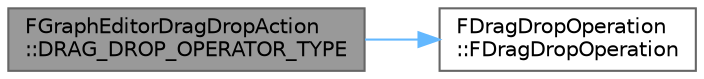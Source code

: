 digraph "FGraphEditorDragDropAction::DRAG_DROP_OPERATOR_TYPE"
{
 // INTERACTIVE_SVG=YES
 // LATEX_PDF_SIZE
  bgcolor="transparent";
  edge [fontname=Helvetica,fontsize=10,labelfontname=Helvetica,labelfontsize=10];
  node [fontname=Helvetica,fontsize=10,shape=box,height=0.2,width=0.4];
  rankdir="LR";
  Node1 [id="Node000001",label="FGraphEditorDragDropAction\l::DRAG_DROP_OPERATOR_TYPE",height=0.2,width=0.4,color="gray40", fillcolor="grey60", style="filled", fontcolor="black",tooltip=" "];
  Node1 -> Node2 [id="edge1_Node000001_Node000002",color="steelblue1",style="solid",tooltip=" "];
  Node2 [id="Node000002",label="FDragDropOperation\l::FDragDropOperation",height=0.2,width=0.4,color="grey40", fillcolor="white", style="filled",URL="$d1/d6e/classFDragDropOperation.html#a1cc4c8677674635fab64094af460080d",tooltip="Default constructor."];
}
